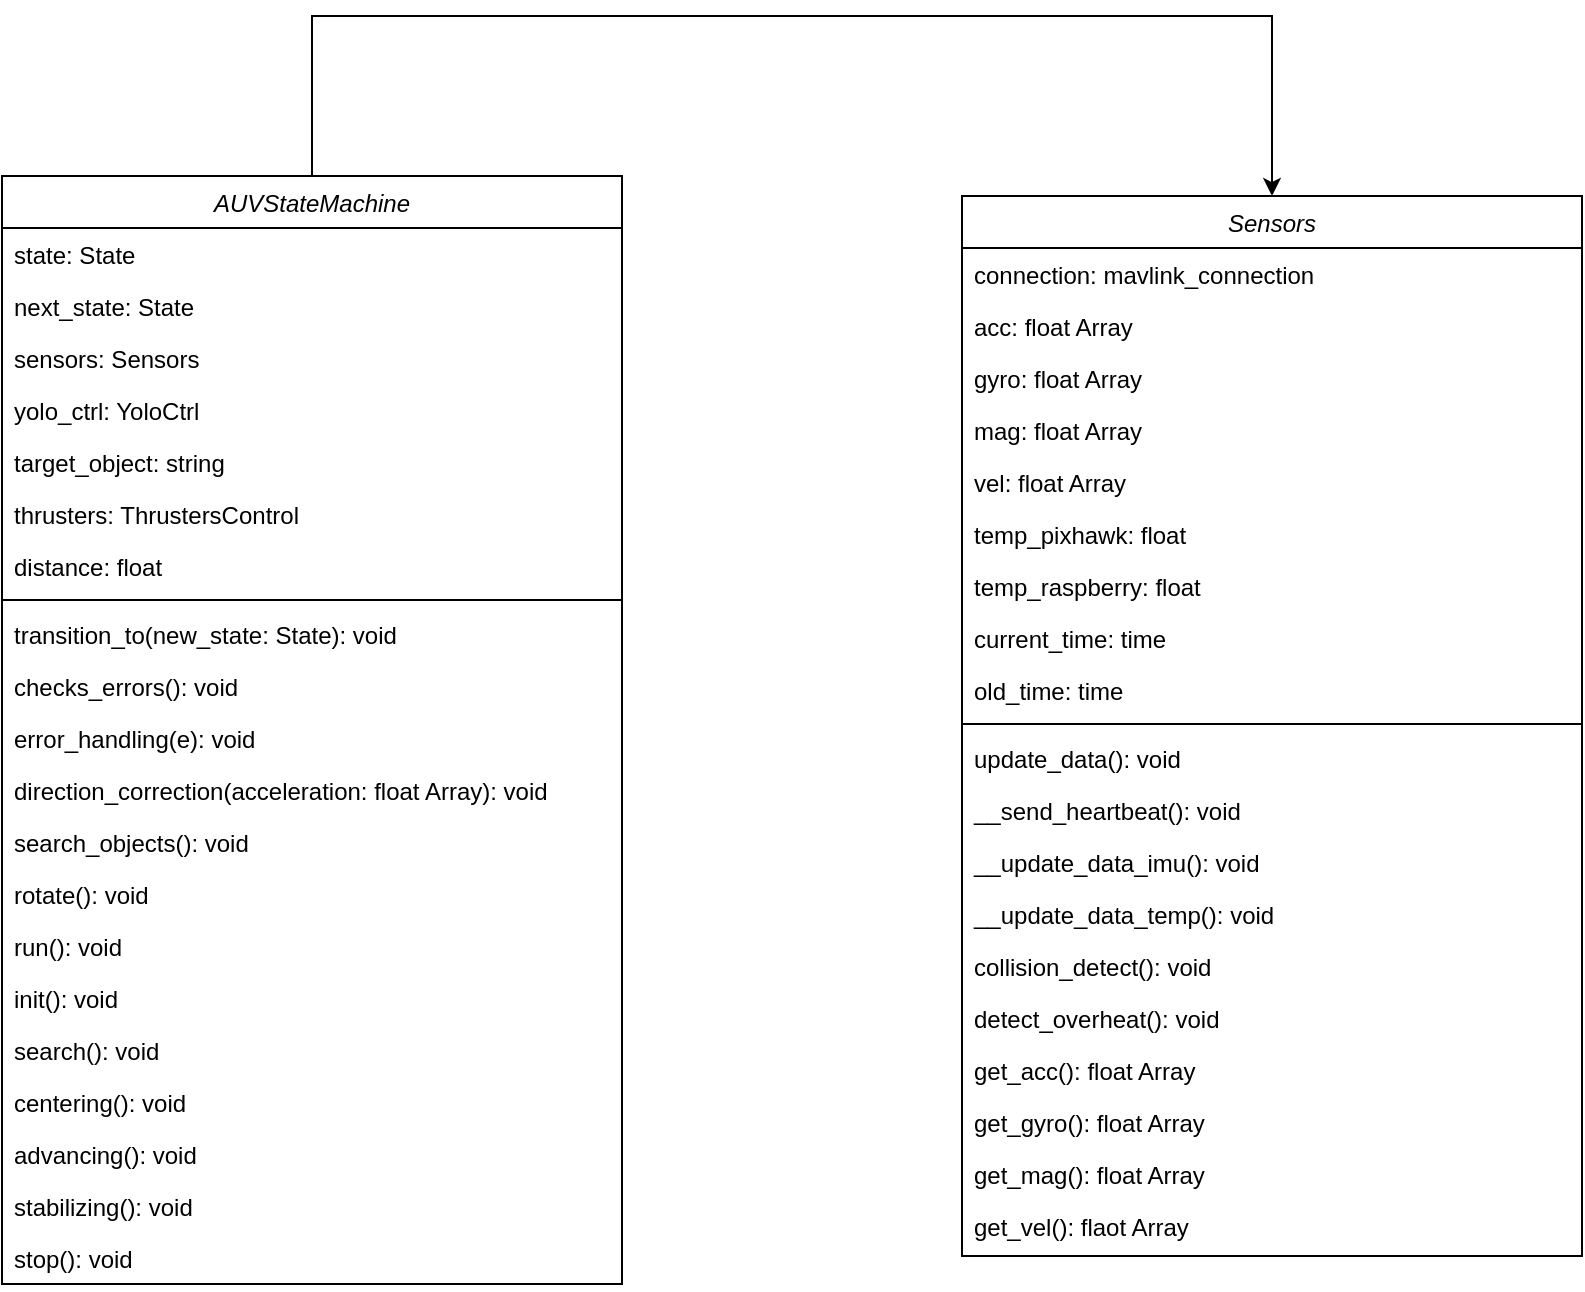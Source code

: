 <mxfile version="24.8.6">
  <diagram id="C5RBs43oDa-KdzZeNtuy" name="Page-1">
    <mxGraphModel dx="1985" dy="803" grid="1" gridSize="10" guides="1" tooltips="1" connect="1" arrows="1" fold="1" page="1" pageScale="1" pageWidth="827" pageHeight="1169" math="0" shadow="0">
      <root>
        <mxCell id="WIyWlLk6GJQsqaUBKTNV-0" />
        <mxCell id="WIyWlLk6GJQsqaUBKTNV-1" parent="WIyWlLk6GJQsqaUBKTNV-0" />
        <mxCell id="zkfFHV4jXpPFQw0GAbJ--0" value="AUVStateMachine" style="swimlane;fontStyle=2;align=center;verticalAlign=top;childLayout=stackLayout;horizontal=1;startSize=26;horizontalStack=0;resizeParent=1;resizeLast=0;collapsible=1;marginBottom=0;rounded=0;shadow=0;strokeWidth=1;" parent="WIyWlLk6GJQsqaUBKTNV-1" vertex="1">
          <mxGeometry x="220" y="120" width="310" height="554" as="geometry">
            <mxRectangle x="220" y="120" width="160" height="26" as="alternateBounds" />
          </mxGeometry>
        </mxCell>
        <mxCell id="zkfFHV4jXpPFQw0GAbJ--1" value="state: State" style="text;align=left;verticalAlign=top;spacingLeft=4;spacingRight=4;overflow=hidden;rotatable=0;points=[[0,0.5],[1,0.5]];portConstraint=eastwest;" parent="zkfFHV4jXpPFQw0GAbJ--0" vertex="1">
          <mxGeometry y="26" width="310" height="26" as="geometry" />
        </mxCell>
        <mxCell id="zkfFHV4jXpPFQw0GAbJ--2" value="next_state: State" style="text;align=left;verticalAlign=top;spacingLeft=4;spacingRight=4;overflow=hidden;rotatable=0;points=[[0,0.5],[1,0.5]];portConstraint=eastwest;rounded=0;shadow=0;html=0;" parent="zkfFHV4jXpPFQw0GAbJ--0" vertex="1">
          <mxGeometry y="52" width="310" height="26" as="geometry" />
        </mxCell>
        <mxCell id="zkfFHV4jXpPFQw0GAbJ--3" value="sensors: Sensors" style="text;align=left;verticalAlign=top;spacingLeft=4;spacingRight=4;overflow=hidden;rotatable=0;points=[[0,0.5],[1,0.5]];portConstraint=eastwest;rounded=0;shadow=0;html=0;" parent="zkfFHV4jXpPFQw0GAbJ--0" vertex="1">
          <mxGeometry y="78" width="310" height="26" as="geometry" />
        </mxCell>
        <mxCell id="G3Oy-dpfTyaTn0ayx6UJ-1" value="yolo_ctrl: YoloCtrl" style="text;align=left;verticalAlign=top;spacingLeft=4;spacingRight=4;overflow=hidden;rotatable=0;points=[[0,0.5],[1,0.5]];portConstraint=eastwest;rounded=0;shadow=0;html=0;" vertex="1" parent="zkfFHV4jXpPFQw0GAbJ--0">
          <mxGeometry y="104" width="310" height="26" as="geometry" />
        </mxCell>
        <mxCell id="G3Oy-dpfTyaTn0ayx6UJ-2" value="target_object: string" style="text;align=left;verticalAlign=top;spacingLeft=4;spacingRight=4;overflow=hidden;rotatable=0;points=[[0,0.5],[1,0.5]];portConstraint=eastwest;rounded=0;shadow=0;html=0;" vertex="1" parent="zkfFHV4jXpPFQw0GAbJ--0">
          <mxGeometry y="130" width="310" height="26" as="geometry" />
        </mxCell>
        <mxCell id="G3Oy-dpfTyaTn0ayx6UJ-3" value="thrusters: ThrustersControl" style="text;align=left;verticalAlign=top;spacingLeft=4;spacingRight=4;overflow=hidden;rotatable=0;points=[[0,0.5],[1,0.5]];portConstraint=eastwest;rounded=0;shadow=0;html=0;" vertex="1" parent="zkfFHV4jXpPFQw0GAbJ--0">
          <mxGeometry y="156" width="310" height="26" as="geometry" />
        </mxCell>
        <mxCell id="G3Oy-dpfTyaTn0ayx6UJ-4" value="distance: float" style="text;align=left;verticalAlign=top;spacingLeft=4;spacingRight=4;overflow=hidden;rotatable=0;points=[[0,0.5],[1,0.5]];portConstraint=eastwest;rounded=0;shadow=0;html=0;" vertex="1" parent="zkfFHV4jXpPFQw0GAbJ--0">
          <mxGeometry y="182" width="310" height="26" as="geometry" />
        </mxCell>
        <mxCell id="zkfFHV4jXpPFQw0GAbJ--4" value="" style="line;html=1;strokeWidth=1;align=left;verticalAlign=middle;spacingTop=-1;spacingLeft=3;spacingRight=3;rotatable=0;labelPosition=right;points=[];portConstraint=eastwest;" parent="zkfFHV4jXpPFQw0GAbJ--0" vertex="1">
          <mxGeometry y="208" width="310" height="8" as="geometry" />
        </mxCell>
        <mxCell id="zkfFHV4jXpPFQw0GAbJ--5" value="transition_to(new_state: State): void" style="text;align=left;verticalAlign=top;spacingLeft=4;spacingRight=4;overflow=hidden;rotatable=0;points=[[0,0.5],[1,0.5]];portConstraint=eastwest;" parent="zkfFHV4jXpPFQw0GAbJ--0" vertex="1">
          <mxGeometry y="216" width="310" height="26" as="geometry" />
        </mxCell>
        <mxCell id="G3Oy-dpfTyaTn0ayx6UJ-5" value="checks_errors(): void" style="text;align=left;verticalAlign=top;spacingLeft=4;spacingRight=4;overflow=hidden;rotatable=0;points=[[0,0.5],[1,0.5]];portConstraint=eastwest;" vertex="1" parent="zkfFHV4jXpPFQw0GAbJ--0">
          <mxGeometry y="242" width="310" height="26" as="geometry" />
        </mxCell>
        <mxCell id="G3Oy-dpfTyaTn0ayx6UJ-7" value="error_handling(e): void" style="text;align=left;verticalAlign=top;spacingLeft=4;spacingRight=4;overflow=hidden;rotatable=0;points=[[0,0.5],[1,0.5]];portConstraint=eastwest;" vertex="1" parent="zkfFHV4jXpPFQw0GAbJ--0">
          <mxGeometry y="268" width="310" height="26" as="geometry" />
        </mxCell>
        <mxCell id="G3Oy-dpfTyaTn0ayx6UJ-8" value="direction_correction(acceleration: float Array): void" style="text;align=left;verticalAlign=top;spacingLeft=4;spacingRight=4;overflow=hidden;rotatable=0;points=[[0,0.5],[1,0.5]];portConstraint=eastwest;" vertex="1" parent="zkfFHV4jXpPFQw0GAbJ--0">
          <mxGeometry y="294" width="310" height="26" as="geometry" />
        </mxCell>
        <mxCell id="G3Oy-dpfTyaTn0ayx6UJ-11" value="search_objects(): void" style="text;align=left;verticalAlign=top;spacingLeft=4;spacingRight=4;overflow=hidden;rotatable=0;points=[[0,0.5],[1,0.5]];portConstraint=eastwest;" vertex="1" parent="zkfFHV4jXpPFQw0GAbJ--0">
          <mxGeometry y="320" width="310" height="26" as="geometry" />
        </mxCell>
        <mxCell id="G3Oy-dpfTyaTn0ayx6UJ-12" value="rotate(): void" style="text;align=left;verticalAlign=top;spacingLeft=4;spacingRight=4;overflow=hidden;rotatable=0;points=[[0,0.5],[1,0.5]];portConstraint=eastwest;" vertex="1" parent="zkfFHV4jXpPFQw0GAbJ--0">
          <mxGeometry y="346" width="310" height="26" as="geometry" />
        </mxCell>
        <mxCell id="G3Oy-dpfTyaTn0ayx6UJ-6" value="run(): void" style="text;align=left;verticalAlign=top;spacingLeft=4;spacingRight=4;overflow=hidden;rotatable=0;points=[[0,0.5],[1,0.5]];portConstraint=eastwest;" vertex="1" parent="zkfFHV4jXpPFQw0GAbJ--0">
          <mxGeometry y="372" width="310" height="26" as="geometry" />
        </mxCell>
        <mxCell id="G3Oy-dpfTyaTn0ayx6UJ-9" value="init(): void" style="text;align=left;verticalAlign=top;spacingLeft=4;spacingRight=4;overflow=hidden;rotatable=0;points=[[0,0.5],[1,0.5]];portConstraint=eastwest;" vertex="1" parent="zkfFHV4jXpPFQw0GAbJ--0">
          <mxGeometry y="398" width="310" height="26" as="geometry" />
        </mxCell>
        <mxCell id="G3Oy-dpfTyaTn0ayx6UJ-10" value="search(): void" style="text;align=left;verticalAlign=top;spacingLeft=4;spacingRight=4;overflow=hidden;rotatable=0;points=[[0,0.5],[1,0.5]];portConstraint=eastwest;" vertex="1" parent="zkfFHV4jXpPFQw0GAbJ--0">
          <mxGeometry y="424" width="310" height="26" as="geometry" />
        </mxCell>
        <mxCell id="G3Oy-dpfTyaTn0ayx6UJ-13" value="centering(): void" style="text;align=left;verticalAlign=top;spacingLeft=4;spacingRight=4;overflow=hidden;rotatable=0;points=[[0,0.5],[1,0.5]];portConstraint=eastwest;" vertex="1" parent="zkfFHV4jXpPFQw0GAbJ--0">
          <mxGeometry y="450" width="310" height="26" as="geometry" />
        </mxCell>
        <mxCell id="G3Oy-dpfTyaTn0ayx6UJ-14" value="advancing(): void" style="text;align=left;verticalAlign=top;spacingLeft=4;spacingRight=4;overflow=hidden;rotatable=0;points=[[0,0.5],[1,0.5]];portConstraint=eastwest;" vertex="1" parent="zkfFHV4jXpPFQw0GAbJ--0">
          <mxGeometry y="476" width="310" height="26" as="geometry" />
        </mxCell>
        <mxCell id="G3Oy-dpfTyaTn0ayx6UJ-15" value="stabilizing(): void" style="text;align=left;verticalAlign=top;spacingLeft=4;spacingRight=4;overflow=hidden;rotatable=0;points=[[0,0.5],[1,0.5]];portConstraint=eastwest;" vertex="1" parent="zkfFHV4jXpPFQw0GAbJ--0">
          <mxGeometry y="502" width="310" height="26" as="geometry" />
        </mxCell>
        <mxCell id="G3Oy-dpfTyaTn0ayx6UJ-16" value="stop(): void" style="text;align=left;verticalAlign=top;spacingLeft=4;spacingRight=4;overflow=hidden;rotatable=0;points=[[0,0.5],[1,0.5]];portConstraint=eastwest;" vertex="1" parent="zkfFHV4jXpPFQw0GAbJ--0">
          <mxGeometry y="528" width="310" height="26" as="geometry" />
        </mxCell>
        <mxCell id="G3Oy-dpfTyaTn0ayx6UJ-17" value="Sensors" style="swimlane;fontStyle=2;align=center;verticalAlign=top;childLayout=stackLayout;horizontal=1;startSize=26;horizontalStack=0;resizeParent=1;resizeLast=0;collapsible=1;marginBottom=0;rounded=0;shadow=0;strokeWidth=1;" vertex="1" parent="WIyWlLk6GJQsqaUBKTNV-1">
          <mxGeometry x="700" y="130" width="310" height="530" as="geometry">
            <mxRectangle x="220" y="120" width="160" height="26" as="alternateBounds" />
          </mxGeometry>
        </mxCell>
        <mxCell id="G3Oy-dpfTyaTn0ayx6UJ-18" value="connection: mavlink_connection" style="text;align=left;verticalAlign=top;spacingLeft=4;spacingRight=4;overflow=hidden;rotatable=0;points=[[0,0.5],[1,0.5]];portConstraint=eastwest;" vertex="1" parent="G3Oy-dpfTyaTn0ayx6UJ-17">
          <mxGeometry y="26" width="310" height="26" as="geometry" />
        </mxCell>
        <mxCell id="G3Oy-dpfTyaTn0ayx6UJ-19" value="acc: float Array" style="text;align=left;verticalAlign=top;spacingLeft=4;spacingRight=4;overflow=hidden;rotatable=0;points=[[0,0.5],[1,0.5]];portConstraint=eastwest;rounded=0;shadow=0;html=0;" vertex="1" parent="G3Oy-dpfTyaTn0ayx6UJ-17">
          <mxGeometry y="52" width="310" height="26" as="geometry" />
        </mxCell>
        <mxCell id="G3Oy-dpfTyaTn0ayx6UJ-20" value="gyro: float Array" style="text;align=left;verticalAlign=top;spacingLeft=4;spacingRight=4;overflow=hidden;rotatable=0;points=[[0,0.5],[1,0.5]];portConstraint=eastwest;rounded=0;shadow=0;html=0;" vertex="1" parent="G3Oy-dpfTyaTn0ayx6UJ-17">
          <mxGeometry y="78" width="310" height="26" as="geometry" />
        </mxCell>
        <mxCell id="G3Oy-dpfTyaTn0ayx6UJ-21" value="mag: float Array" style="text;align=left;verticalAlign=top;spacingLeft=4;spacingRight=4;overflow=hidden;rotatable=0;points=[[0,0.5],[1,0.5]];portConstraint=eastwest;rounded=0;shadow=0;html=0;" vertex="1" parent="G3Oy-dpfTyaTn0ayx6UJ-17">
          <mxGeometry y="104" width="310" height="26" as="geometry" />
        </mxCell>
        <mxCell id="G3Oy-dpfTyaTn0ayx6UJ-22" value="vel: float Array" style="text;align=left;verticalAlign=top;spacingLeft=4;spacingRight=4;overflow=hidden;rotatable=0;points=[[0,0.5],[1,0.5]];portConstraint=eastwest;rounded=0;shadow=0;html=0;" vertex="1" parent="G3Oy-dpfTyaTn0ayx6UJ-17">
          <mxGeometry y="130" width="310" height="26" as="geometry" />
        </mxCell>
        <mxCell id="G3Oy-dpfTyaTn0ayx6UJ-23" value="temp_pixhawk: float" style="text;align=left;verticalAlign=top;spacingLeft=4;spacingRight=4;overflow=hidden;rotatable=0;points=[[0,0.5],[1,0.5]];portConstraint=eastwest;rounded=0;shadow=0;html=0;" vertex="1" parent="G3Oy-dpfTyaTn0ayx6UJ-17">
          <mxGeometry y="156" width="310" height="26" as="geometry" />
        </mxCell>
        <mxCell id="G3Oy-dpfTyaTn0ayx6UJ-24" value="temp_raspberry: float" style="text;align=left;verticalAlign=top;spacingLeft=4;spacingRight=4;overflow=hidden;rotatable=0;points=[[0,0.5],[1,0.5]];portConstraint=eastwest;rounded=0;shadow=0;html=0;" vertex="1" parent="G3Oy-dpfTyaTn0ayx6UJ-17">
          <mxGeometry y="182" width="310" height="26" as="geometry" />
        </mxCell>
        <mxCell id="G3Oy-dpfTyaTn0ayx6UJ-39" value="current_time: time" style="text;align=left;verticalAlign=top;spacingLeft=4;spacingRight=4;overflow=hidden;rotatable=0;points=[[0,0.5],[1,0.5]];portConstraint=eastwest;rounded=0;shadow=0;html=0;" vertex="1" parent="G3Oy-dpfTyaTn0ayx6UJ-17">
          <mxGeometry y="208" width="310" height="26" as="geometry" />
        </mxCell>
        <mxCell id="G3Oy-dpfTyaTn0ayx6UJ-40" value="old_time: time" style="text;align=left;verticalAlign=top;spacingLeft=4;spacingRight=4;overflow=hidden;rotatable=0;points=[[0,0.5],[1,0.5]];portConstraint=eastwest;rounded=0;shadow=0;html=0;" vertex="1" parent="G3Oy-dpfTyaTn0ayx6UJ-17">
          <mxGeometry y="234" width="310" height="26" as="geometry" />
        </mxCell>
        <mxCell id="G3Oy-dpfTyaTn0ayx6UJ-25" value="" style="line;html=1;strokeWidth=1;align=left;verticalAlign=middle;spacingTop=-1;spacingLeft=3;spacingRight=3;rotatable=0;labelPosition=right;points=[];portConstraint=eastwest;" vertex="1" parent="G3Oy-dpfTyaTn0ayx6UJ-17">
          <mxGeometry y="260" width="310" height="8" as="geometry" />
        </mxCell>
        <mxCell id="G3Oy-dpfTyaTn0ayx6UJ-26" value="update_data(): void" style="text;align=left;verticalAlign=top;spacingLeft=4;spacingRight=4;overflow=hidden;rotatable=0;points=[[0,0.5],[1,0.5]];portConstraint=eastwest;" vertex="1" parent="G3Oy-dpfTyaTn0ayx6UJ-17">
          <mxGeometry y="268" width="310" height="26" as="geometry" />
        </mxCell>
        <mxCell id="G3Oy-dpfTyaTn0ayx6UJ-27" value="__send_heartbeat(): void" style="text;align=left;verticalAlign=top;spacingLeft=4;spacingRight=4;overflow=hidden;rotatable=0;points=[[0,0.5],[1,0.5]];portConstraint=eastwest;" vertex="1" parent="G3Oy-dpfTyaTn0ayx6UJ-17">
          <mxGeometry y="294" width="310" height="26" as="geometry" />
        </mxCell>
        <mxCell id="G3Oy-dpfTyaTn0ayx6UJ-28" value="__update_data_imu(): void" style="text;align=left;verticalAlign=top;spacingLeft=4;spacingRight=4;overflow=hidden;rotatable=0;points=[[0,0.5],[1,0.5]];portConstraint=eastwest;" vertex="1" parent="G3Oy-dpfTyaTn0ayx6UJ-17">
          <mxGeometry y="320" width="310" height="26" as="geometry" />
        </mxCell>
        <mxCell id="G3Oy-dpfTyaTn0ayx6UJ-29" value="__update_data_temp(): void" style="text;align=left;verticalAlign=top;spacingLeft=4;spacingRight=4;overflow=hidden;rotatable=0;points=[[0,0.5],[1,0.5]];portConstraint=eastwest;" vertex="1" parent="G3Oy-dpfTyaTn0ayx6UJ-17">
          <mxGeometry y="346" width="310" height="26" as="geometry" />
        </mxCell>
        <mxCell id="G3Oy-dpfTyaTn0ayx6UJ-30" value="collision_detect(): void" style="text;align=left;verticalAlign=top;spacingLeft=4;spacingRight=4;overflow=hidden;rotatable=0;points=[[0,0.5],[1,0.5]];portConstraint=eastwest;" vertex="1" parent="G3Oy-dpfTyaTn0ayx6UJ-17">
          <mxGeometry y="372" width="310" height="26" as="geometry" />
        </mxCell>
        <mxCell id="G3Oy-dpfTyaTn0ayx6UJ-31" value="detect_overheat(): void" style="text;align=left;verticalAlign=top;spacingLeft=4;spacingRight=4;overflow=hidden;rotatable=0;points=[[0,0.5],[1,0.5]];portConstraint=eastwest;" vertex="1" parent="G3Oy-dpfTyaTn0ayx6UJ-17">
          <mxGeometry y="398" width="310" height="26" as="geometry" />
        </mxCell>
        <mxCell id="G3Oy-dpfTyaTn0ayx6UJ-32" value="get_acc(): float Array" style="text;align=left;verticalAlign=top;spacingLeft=4;spacingRight=4;overflow=hidden;rotatable=0;points=[[0,0.5],[1,0.5]];portConstraint=eastwest;" vertex="1" parent="G3Oy-dpfTyaTn0ayx6UJ-17">
          <mxGeometry y="424" width="310" height="26" as="geometry" />
        </mxCell>
        <mxCell id="G3Oy-dpfTyaTn0ayx6UJ-33" value="get_gyro(): float Array" style="text;align=left;verticalAlign=top;spacingLeft=4;spacingRight=4;overflow=hidden;rotatable=0;points=[[0,0.5],[1,0.5]];portConstraint=eastwest;" vertex="1" parent="G3Oy-dpfTyaTn0ayx6UJ-17">
          <mxGeometry y="450" width="310" height="26" as="geometry" />
        </mxCell>
        <mxCell id="G3Oy-dpfTyaTn0ayx6UJ-34" value="get_mag(): float Array" style="text;align=left;verticalAlign=top;spacingLeft=4;spacingRight=4;overflow=hidden;rotatable=0;points=[[0,0.5],[1,0.5]];portConstraint=eastwest;" vertex="1" parent="G3Oy-dpfTyaTn0ayx6UJ-17">
          <mxGeometry y="476" width="310" height="26" as="geometry" />
        </mxCell>
        <mxCell id="G3Oy-dpfTyaTn0ayx6UJ-35" value="get_vel(): flaot Array" style="text;align=left;verticalAlign=top;spacingLeft=4;spacingRight=4;overflow=hidden;rotatable=0;points=[[0,0.5],[1,0.5]];portConstraint=eastwest;" vertex="1" parent="G3Oy-dpfTyaTn0ayx6UJ-17">
          <mxGeometry y="502" width="310" height="26" as="geometry" />
        </mxCell>
        <mxCell id="G3Oy-dpfTyaTn0ayx6UJ-43" style="edgeStyle=orthogonalEdgeStyle;rounded=0;orthogonalLoop=1;jettySize=auto;html=1;entryX=0.5;entryY=0;entryDx=0;entryDy=0;exitX=0.5;exitY=0;exitDx=0;exitDy=0;" edge="1" parent="WIyWlLk6GJQsqaUBKTNV-1" source="zkfFHV4jXpPFQw0GAbJ--0" target="G3Oy-dpfTyaTn0ayx6UJ-17">
          <mxGeometry relative="1" as="geometry">
            <mxPoint x="350" y="127.059" as="sourcePoint" />
            <mxPoint x="675" y="-140" as="targetPoint" />
            <Array as="points">
              <mxPoint x="375" y="40" />
              <mxPoint x="855" y="40" />
            </Array>
          </mxGeometry>
        </mxCell>
      </root>
    </mxGraphModel>
  </diagram>
</mxfile>
